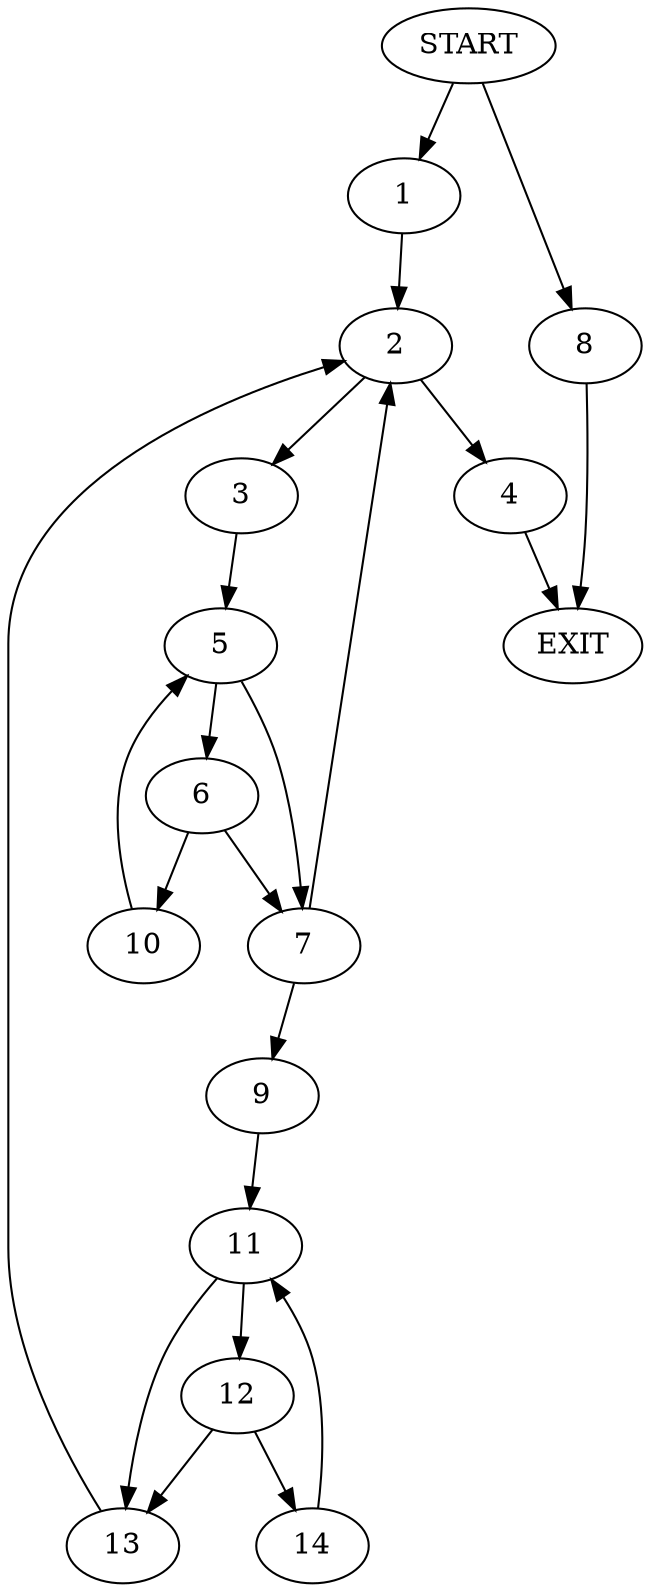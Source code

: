 digraph {
0 [label="START"]
15 [label="EXIT"]
0 -> 1
1 -> 2
2 -> 3
2 -> 4
4 -> 15
3 -> 5
5 -> 6
5 -> 7
0 -> 8
8 -> 15
7 -> 2
7 -> 9
6 -> 7
6 -> 10
10 -> 5
9 -> 11
11 -> 12
11 -> 13
12 -> 13
12 -> 14
13 -> 2
14 -> 11
}
